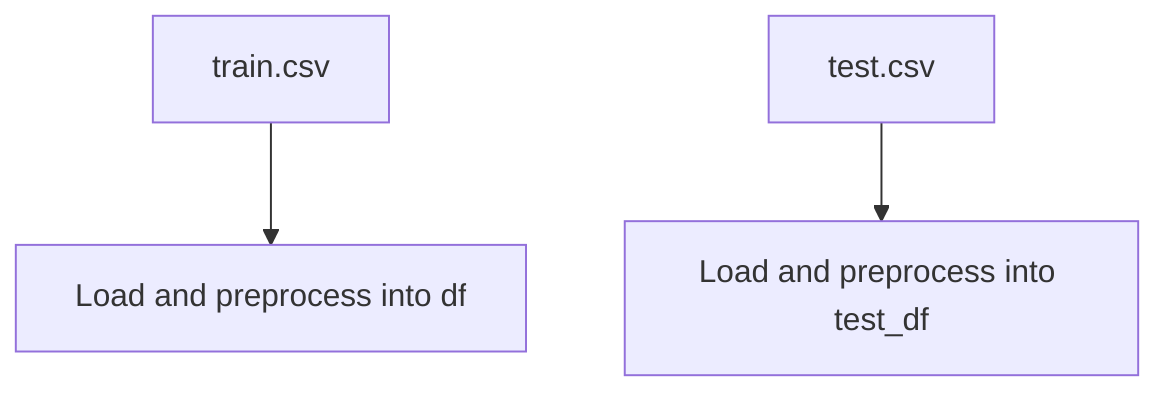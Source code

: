 graph TD;
    A["train.csv"] --> B["Load and preprocess into df"];
    C["test.csv"] --> D["Load and preprocess into test_df"];